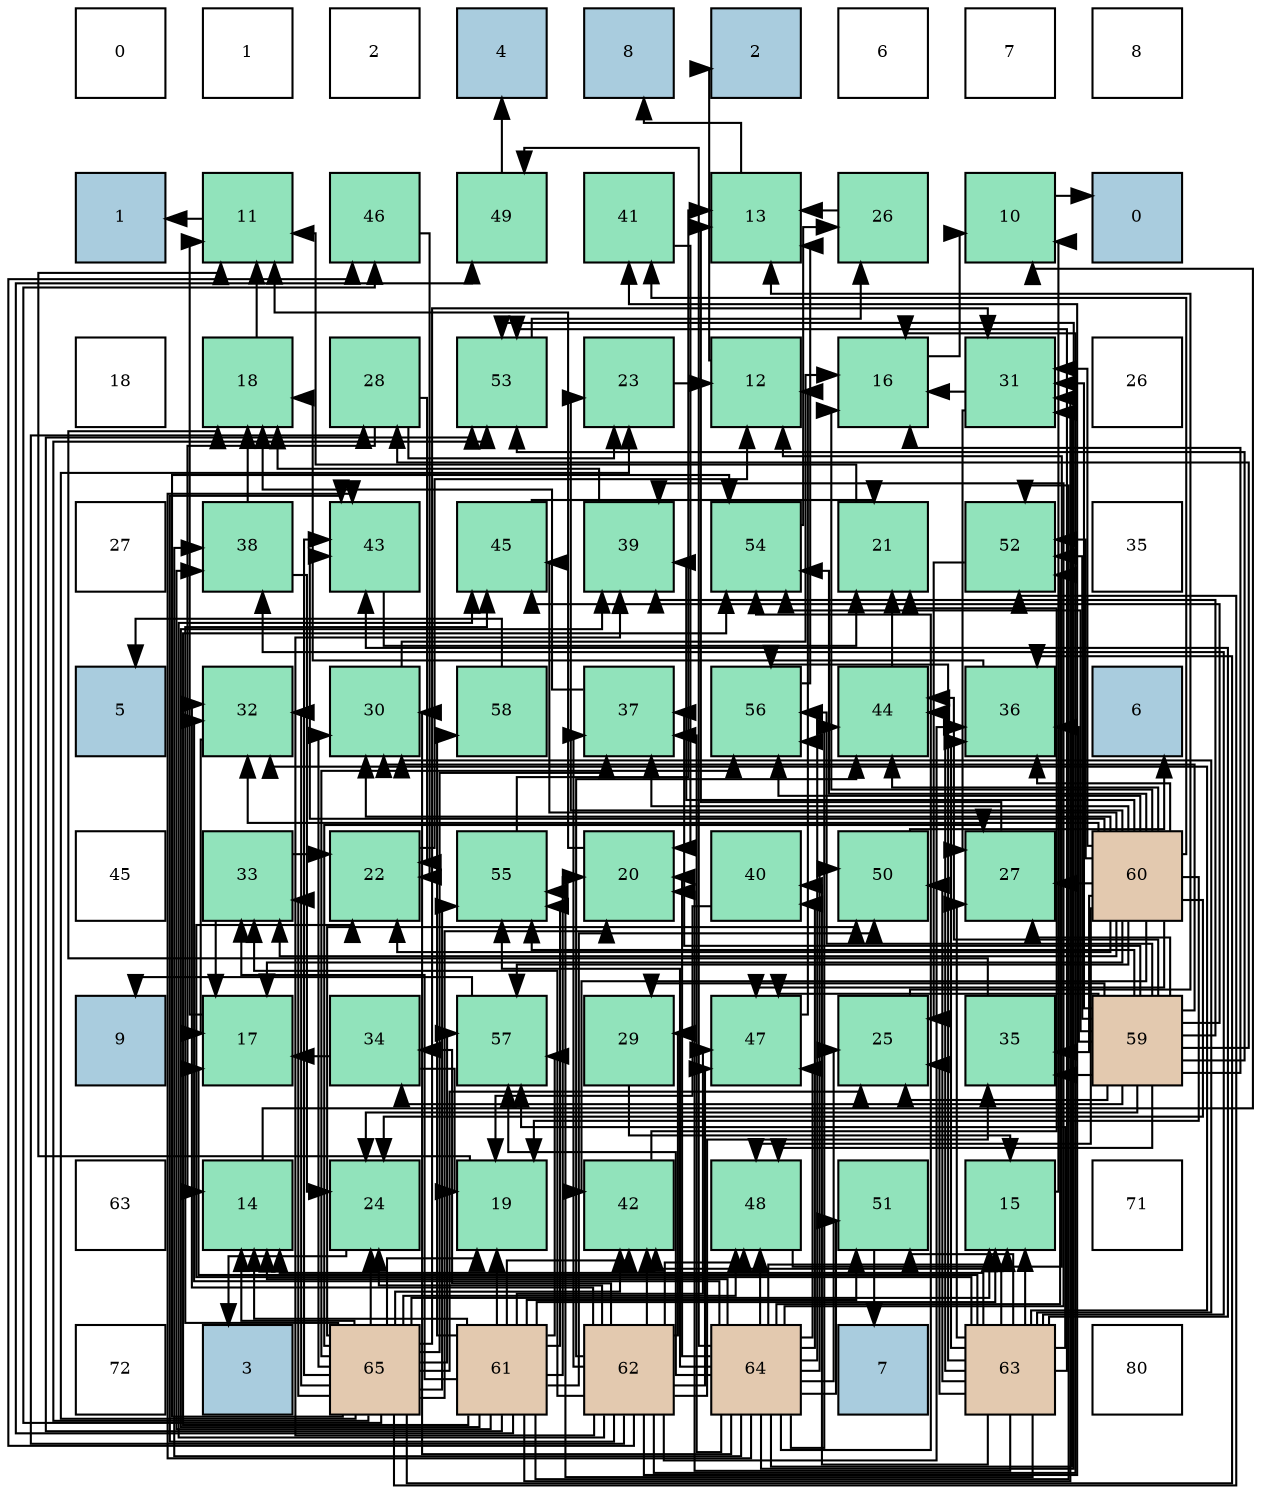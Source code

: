 digraph layout{
 rankdir=TB;
 splines=ortho;
 node [style=filled shape=square fixedsize=true width=0.6];
0[label="0", fontsize=8, fillcolor="#ffffff"];
1[label="1", fontsize=8, fillcolor="#ffffff"];
2[label="2", fontsize=8, fillcolor="#ffffff"];
3[label="4", fontsize=8, fillcolor="#a9ccde"];
4[label="8", fontsize=8, fillcolor="#a9ccde"];
5[label="2", fontsize=8, fillcolor="#a9ccde"];
6[label="6", fontsize=8, fillcolor="#ffffff"];
7[label="7", fontsize=8, fillcolor="#ffffff"];
8[label="8", fontsize=8, fillcolor="#ffffff"];
9[label="1", fontsize=8, fillcolor="#a9ccde"];
10[label="11", fontsize=8, fillcolor="#91e3bb"];
11[label="46", fontsize=8, fillcolor="#91e3bb"];
12[label="49", fontsize=8, fillcolor="#91e3bb"];
13[label="41", fontsize=8, fillcolor="#91e3bb"];
14[label="13", fontsize=8, fillcolor="#91e3bb"];
15[label="26", fontsize=8, fillcolor="#91e3bb"];
16[label="10", fontsize=8, fillcolor="#91e3bb"];
17[label="0", fontsize=8, fillcolor="#a9ccde"];
18[label="18", fontsize=8, fillcolor="#ffffff"];
19[label="18", fontsize=8, fillcolor="#91e3bb"];
20[label="28", fontsize=8, fillcolor="#91e3bb"];
21[label="53", fontsize=8, fillcolor="#91e3bb"];
22[label="23", fontsize=8, fillcolor="#91e3bb"];
23[label="12", fontsize=8, fillcolor="#91e3bb"];
24[label="16", fontsize=8, fillcolor="#91e3bb"];
25[label="31", fontsize=8, fillcolor="#91e3bb"];
26[label="26", fontsize=8, fillcolor="#ffffff"];
27[label="27", fontsize=8, fillcolor="#ffffff"];
28[label="38", fontsize=8, fillcolor="#91e3bb"];
29[label="43", fontsize=8, fillcolor="#91e3bb"];
30[label="45", fontsize=8, fillcolor="#91e3bb"];
31[label="39", fontsize=8, fillcolor="#91e3bb"];
32[label="54", fontsize=8, fillcolor="#91e3bb"];
33[label="21", fontsize=8, fillcolor="#91e3bb"];
34[label="52", fontsize=8, fillcolor="#91e3bb"];
35[label="35", fontsize=8, fillcolor="#ffffff"];
36[label="5", fontsize=8, fillcolor="#a9ccde"];
37[label="32", fontsize=8, fillcolor="#91e3bb"];
38[label="30", fontsize=8, fillcolor="#91e3bb"];
39[label="58", fontsize=8, fillcolor="#91e3bb"];
40[label="37", fontsize=8, fillcolor="#91e3bb"];
41[label="56", fontsize=8, fillcolor="#91e3bb"];
42[label="44", fontsize=8, fillcolor="#91e3bb"];
43[label="36", fontsize=8, fillcolor="#91e3bb"];
44[label="6", fontsize=8, fillcolor="#a9ccde"];
45[label="45", fontsize=8, fillcolor="#ffffff"];
46[label="33", fontsize=8, fillcolor="#91e3bb"];
47[label="22", fontsize=8, fillcolor="#91e3bb"];
48[label="55", fontsize=8, fillcolor="#91e3bb"];
49[label="20", fontsize=8, fillcolor="#91e3bb"];
50[label="40", fontsize=8, fillcolor="#91e3bb"];
51[label="50", fontsize=8, fillcolor="#91e3bb"];
52[label="27", fontsize=8, fillcolor="#91e3bb"];
53[label="60", fontsize=8, fillcolor="#e3c9af"];
54[label="9", fontsize=8, fillcolor="#a9ccde"];
55[label="17", fontsize=8, fillcolor="#91e3bb"];
56[label="34", fontsize=8, fillcolor="#91e3bb"];
57[label="57", fontsize=8, fillcolor="#91e3bb"];
58[label="29", fontsize=8, fillcolor="#91e3bb"];
59[label="47", fontsize=8, fillcolor="#91e3bb"];
60[label="25", fontsize=8, fillcolor="#91e3bb"];
61[label="35", fontsize=8, fillcolor="#91e3bb"];
62[label="59", fontsize=8, fillcolor="#e3c9af"];
63[label="63", fontsize=8, fillcolor="#ffffff"];
64[label="14", fontsize=8, fillcolor="#91e3bb"];
65[label="24", fontsize=8, fillcolor="#91e3bb"];
66[label="19", fontsize=8, fillcolor="#91e3bb"];
67[label="42", fontsize=8, fillcolor="#91e3bb"];
68[label="48", fontsize=8, fillcolor="#91e3bb"];
69[label="51", fontsize=8, fillcolor="#91e3bb"];
70[label="15", fontsize=8, fillcolor="#91e3bb"];
71[label="71", fontsize=8, fillcolor="#ffffff"];
72[label="72", fontsize=8, fillcolor="#ffffff"];
73[label="3", fontsize=8, fillcolor="#a9ccde"];
74[label="65", fontsize=8, fillcolor="#e3c9af"];
75[label="61", fontsize=8, fillcolor="#e3c9af"];
76[label="62", fontsize=8, fillcolor="#e3c9af"];
77[label="64", fontsize=8, fillcolor="#e3c9af"];
78[label="7", fontsize=8, fillcolor="#a9ccde"];
79[label="63", fontsize=8, fillcolor="#e3c9af"];
80[label="80", fontsize=8, fillcolor="#ffffff"];
edge [constraint=false, style=vis];16 -> 17;
10 -> 9;
23 -> 5;
14 -> 4;
64 -> 16;
70 -> 16;
24 -> 16;
55 -> 10;
19 -> 10;
66 -> 10;
49 -> 10;
33 -> 10;
47 -> 23;
22 -> 23;
65 -> 73;
60 -> 14;
15 -> 14;
52 -> 14;
20 -> 64;
20 -> 47;
20 -> 22;
58 -> 70;
38 -> 24;
25 -> 24;
25 -> 52;
37 -> 55;
46 -> 55;
46 -> 47;
56 -> 55;
56 -> 66;
61 -> 19;
43 -> 19;
40 -> 19;
28 -> 19;
28 -> 65;
31 -> 19;
50 -> 66;
13 -> 49;
67 -> 33;
29 -> 33;
42 -> 33;
30 -> 33;
11 -> 47;
59 -> 23;
68 -> 23;
12 -> 3;
51 -> 44;
69 -> 78;
34 -> 60;
21 -> 15;
32 -> 15;
48 -> 14;
41 -> 14;
57 -> 54;
39 -> 36;
62 -> 24;
62 -> 65;
62 -> 60;
62 -> 52;
62 -> 20;
62 -> 58;
62 -> 38;
62 -> 25;
62 -> 56;
62 -> 61;
62 -> 43;
62 -> 40;
62 -> 31;
62 -> 42;
62 -> 30;
62 -> 59;
62 -> 68;
62 -> 34;
62 -> 21;
62 -> 32;
62 -> 48;
62 -> 41;
53 -> 24;
53 -> 55;
53 -> 66;
53 -> 47;
53 -> 22;
53 -> 65;
53 -> 52;
53 -> 38;
53 -> 25;
53 -> 37;
53 -> 46;
53 -> 61;
53 -> 43;
53 -> 40;
53 -> 31;
53 -> 13;
53 -> 67;
53 -> 29;
53 -> 42;
53 -> 30;
53 -> 59;
53 -> 68;
53 -> 34;
53 -> 32;
53 -> 41;
53 -> 57;
75 -> 64;
75 -> 70;
75 -> 66;
75 -> 49;
75 -> 25;
75 -> 46;
75 -> 28;
75 -> 31;
75 -> 67;
75 -> 59;
75 -> 12;
75 -> 51;
75 -> 69;
75 -> 34;
75 -> 21;
75 -> 32;
75 -> 48;
75 -> 57;
75 -> 39;
76 -> 24;
76 -> 65;
76 -> 20;
76 -> 58;
76 -> 37;
76 -> 46;
76 -> 56;
76 -> 61;
76 -> 43;
76 -> 40;
76 -> 31;
76 -> 13;
76 -> 67;
76 -> 29;
76 -> 42;
76 -> 30;
76 -> 11;
76 -> 59;
76 -> 68;
79 -> 64;
79 -> 70;
79 -> 55;
79 -> 49;
79 -> 47;
79 -> 60;
79 -> 52;
79 -> 38;
79 -> 37;
79 -> 43;
79 -> 28;
79 -> 50;
79 -> 67;
79 -> 29;
79 -> 42;
79 -> 51;
79 -> 69;
79 -> 21;
79 -> 48;
79 -> 41;
79 -> 57;
77 -> 64;
77 -> 70;
77 -> 49;
77 -> 60;
77 -> 38;
77 -> 25;
77 -> 37;
77 -> 40;
77 -> 28;
77 -> 31;
77 -> 50;
77 -> 29;
77 -> 42;
77 -> 59;
77 -> 68;
77 -> 12;
77 -> 51;
77 -> 69;
77 -> 34;
77 -> 21;
77 -> 32;
77 -> 48;
77 -> 41;
77 -> 57;
74 -> 64;
74 -> 70;
74 -> 66;
74 -> 49;
74 -> 22;
74 -> 65;
74 -> 60;
74 -> 52;
74 -> 38;
74 -> 25;
74 -> 37;
74 -> 46;
74 -> 43;
74 -> 40;
74 -> 67;
74 -> 29;
74 -> 30;
74 -> 11;
74 -> 68;
74 -> 51;
74 -> 34;
74 -> 21;
74 -> 32;
74 -> 48;
74 -> 41;
74 -> 57;
edge [constraint=true, style=invis];
0 -> 9 -> 18 -> 27 -> 36 -> 45 -> 54 -> 63 -> 72;
1 -> 10 -> 19 -> 28 -> 37 -> 46 -> 55 -> 64 -> 73;
2 -> 11 -> 20 -> 29 -> 38 -> 47 -> 56 -> 65 -> 74;
3 -> 12 -> 21 -> 30 -> 39 -> 48 -> 57 -> 66 -> 75;
4 -> 13 -> 22 -> 31 -> 40 -> 49 -> 58 -> 67 -> 76;
5 -> 14 -> 23 -> 32 -> 41 -> 50 -> 59 -> 68 -> 77;
6 -> 15 -> 24 -> 33 -> 42 -> 51 -> 60 -> 69 -> 78;
7 -> 16 -> 25 -> 34 -> 43 -> 52 -> 61 -> 70 -> 79;
8 -> 17 -> 26 -> 35 -> 44 -> 53 -> 62 -> 71 -> 80;
rank = same {0 -> 1 -> 2 -> 3 -> 4 -> 5 -> 6 -> 7 -> 8};
rank = same {9 -> 10 -> 11 -> 12 -> 13 -> 14 -> 15 -> 16 -> 17};
rank = same {18 -> 19 -> 20 -> 21 -> 22 -> 23 -> 24 -> 25 -> 26};
rank = same {27 -> 28 -> 29 -> 30 -> 31 -> 32 -> 33 -> 34 -> 35};
rank = same {36 -> 37 -> 38 -> 39 -> 40 -> 41 -> 42 -> 43 -> 44};
rank = same {45 -> 46 -> 47 -> 48 -> 49 -> 50 -> 51 -> 52 -> 53};
rank = same {54 -> 55 -> 56 -> 57 -> 58 -> 59 -> 60 -> 61 -> 62};
rank = same {63 -> 64 -> 65 -> 66 -> 67 -> 68 -> 69 -> 70 -> 71};
rank = same {72 -> 73 -> 74 -> 75 -> 76 -> 77 -> 78 -> 79 -> 80};
}